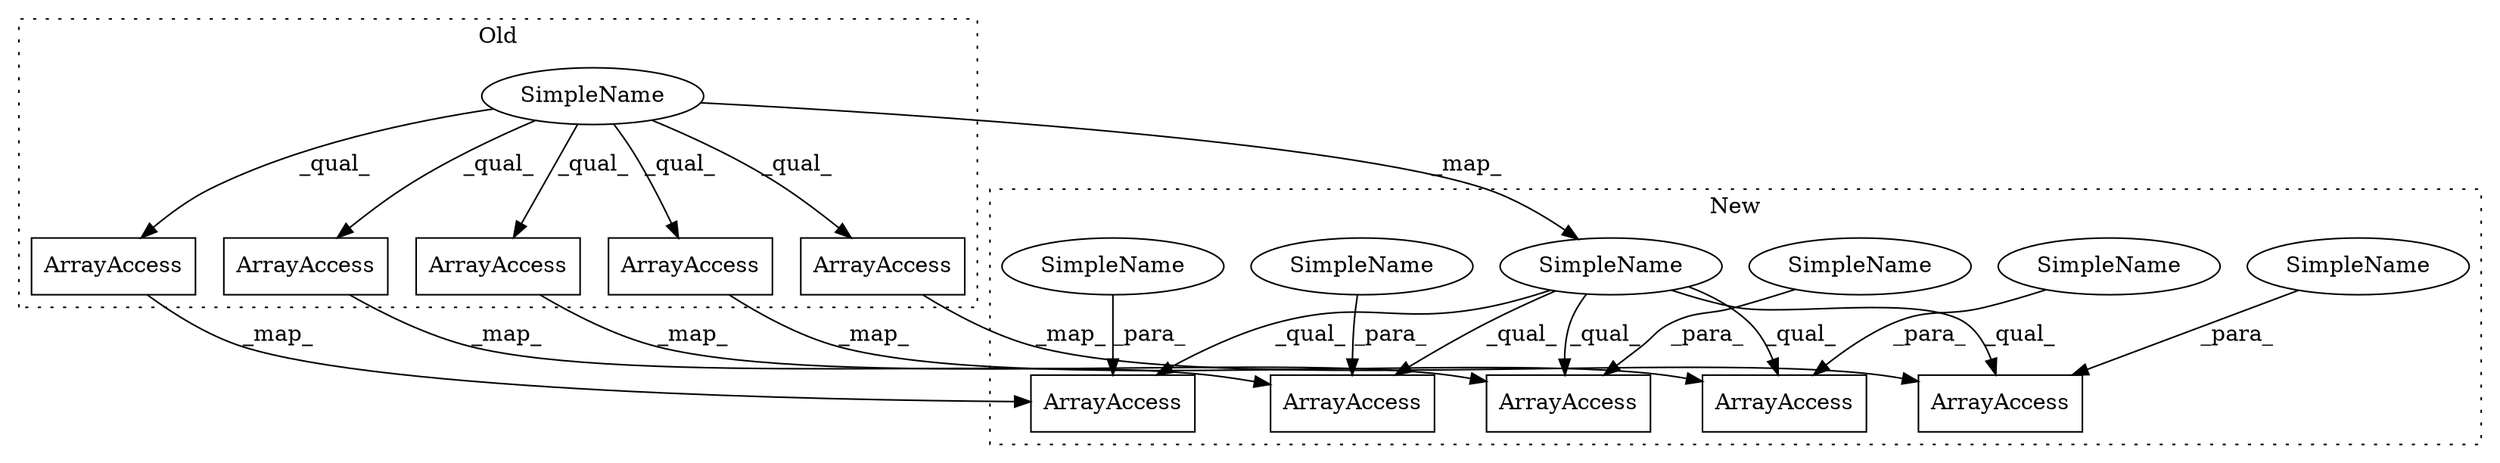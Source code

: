 digraph G {
subgraph cluster0 {
1 [label="ArrayAccess" a="2" s="6145,6208" l="40,2" shape="box"];
4 [label="ArrayAccess" a="2" s="6833,6902" l="40,2" shape="box"];
6 [label="ArrayAccess" a="2" s="6571,6640" l="40,2" shape="box"];
8 [label="ArrayAccess" a="2" s="6964,7033" l="40,2" shape="box"];
9 [label="ArrayAccess" a="2" s="6261,6330" l="40,2" shape="box"];
17 [label="SimpleName" a="42" s="5763" l="26" shape="ellipse"];
label = "Old";
style="dotted";
}
subgraph cluster1 {
2 [label="ArrayAccess" a="2" s="6550,6619" l="40,2" shape="box"];
3 [label="ArrayAccess" a="2" s="6124,6187" l="40,2" shape="box"];
5 [label="ArrayAccess" a="2" s="6812,6881" l="40,2" shape="box"];
7 [label="ArrayAccess" a="2" s="6240,6309" l="40,2" shape="box"];
10 [label="ArrayAccess" a="2" s="6943,7012" l="40,2" shape="box"];
11 [label="SimpleName" a="42" s="" l="" shape="ellipse"];
12 [label="SimpleName" a="42" s="" l="" shape="ellipse"];
13 [label="SimpleName" a="42" s="" l="" shape="ellipse"];
14 [label="SimpleName" a="42" s="" l="" shape="ellipse"];
15 [label="SimpleName" a="42" s="5742" l="26" shape="ellipse"];
16 [label="SimpleName" a="42" s="" l="" shape="ellipse"];
label = "New";
style="dotted";
}
1 -> 3 [label="_map_"];
4 -> 5 [label="_map_"];
6 -> 2 [label="_map_"];
8 -> 10 [label="_map_"];
9 -> 7 [label="_map_"];
11 -> 7 [label="_para_"];
12 -> 5 [label="_para_"];
13 -> 10 [label="_para_"];
14 -> 3 [label="_para_"];
15 -> 5 [label="_qual_"];
15 -> 10 [label="_qual_"];
15 -> 3 [label="_qual_"];
15 -> 7 [label="_qual_"];
15 -> 2 [label="_qual_"];
16 -> 2 [label="_para_"];
17 -> 15 [label="_map_"];
17 -> 6 [label="_qual_"];
17 -> 9 [label="_qual_"];
17 -> 1 [label="_qual_"];
17 -> 4 [label="_qual_"];
17 -> 8 [label="_qual_"];
}
